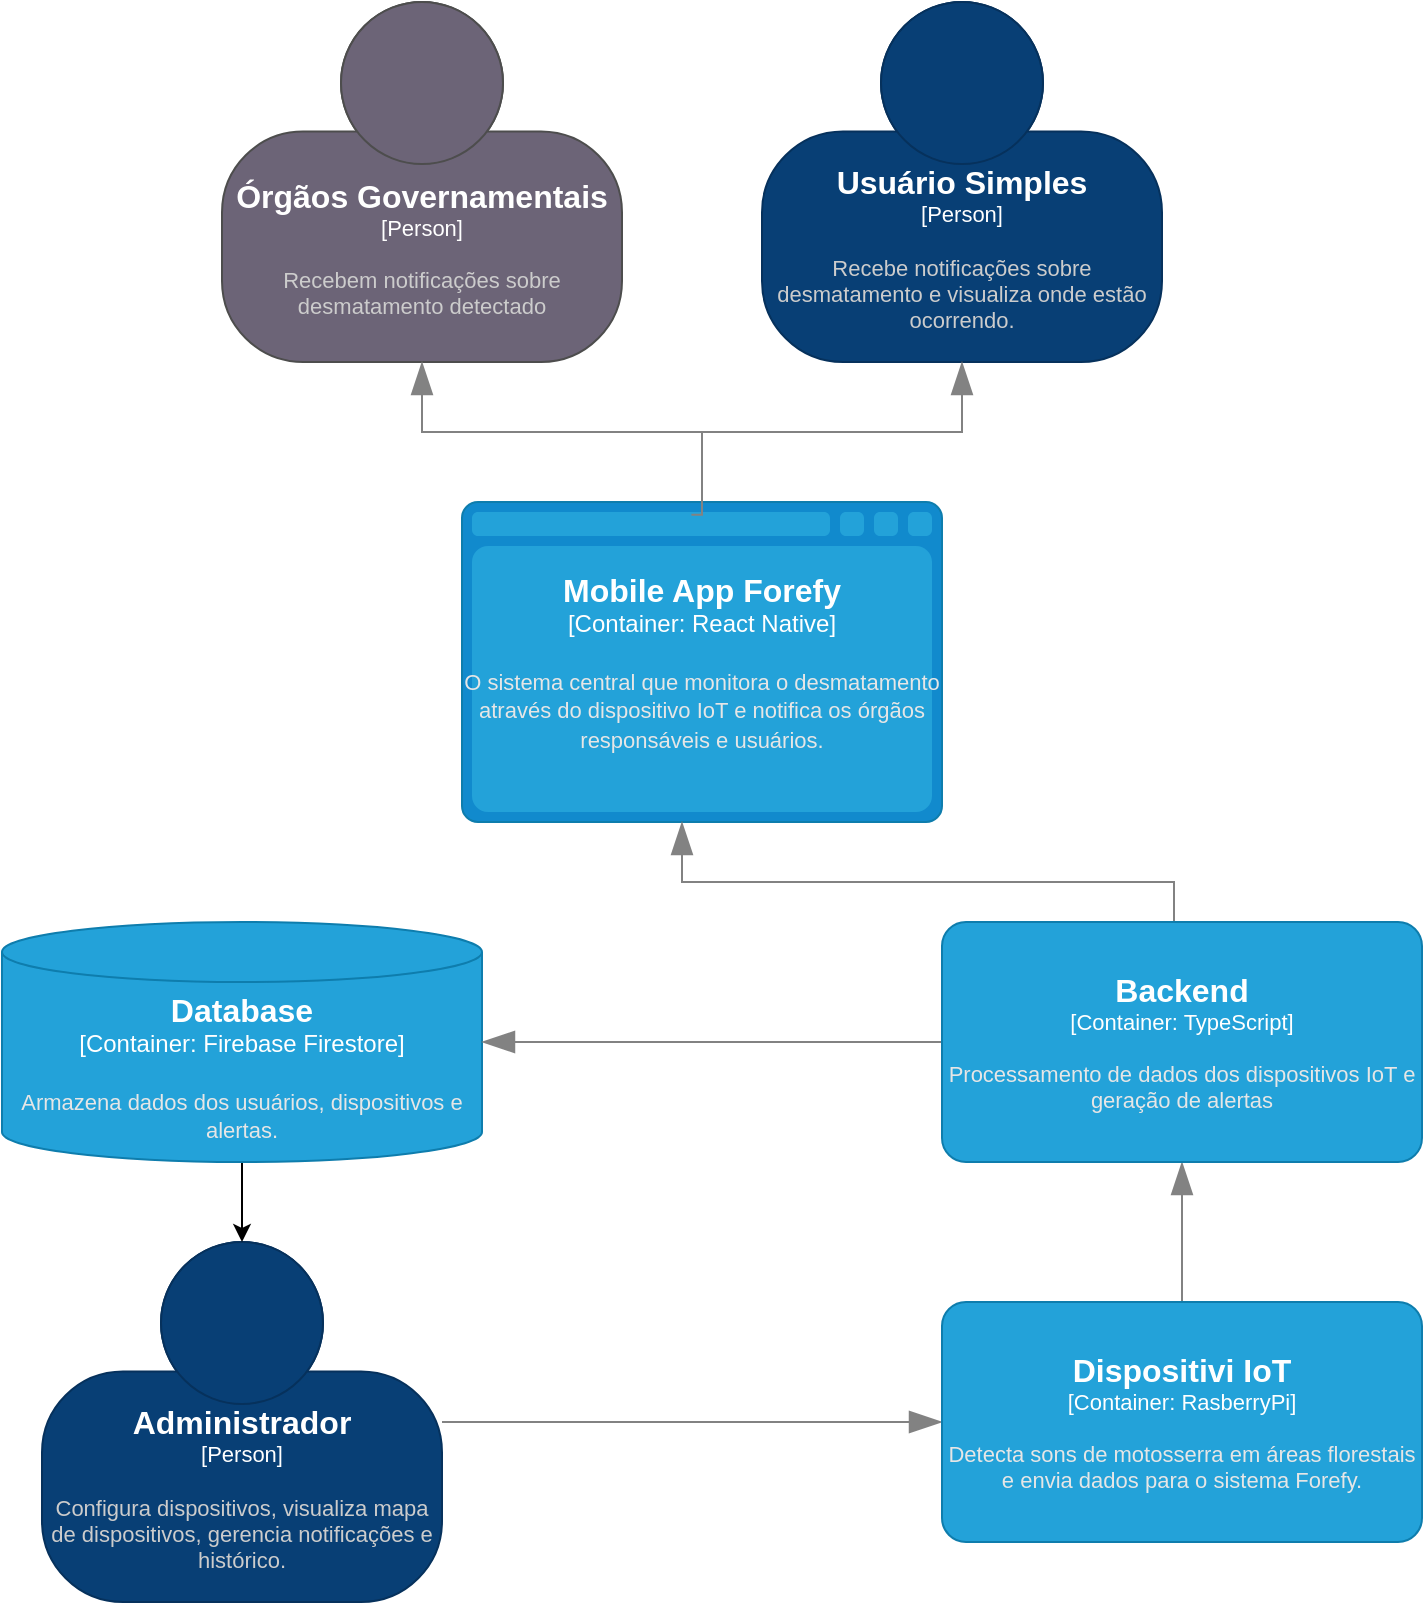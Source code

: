 <mxfile version="24.7.17">
  <diagram name="Página-1" id="OMB5d-vrNilDDd3cqsUR">
    <mxGraphModel dx="1175" dy="705" grid="1" gridSize="10" guides="1" tooltips="1" connect="1" arrows="1" fold="1" page="1" pageScale="1" pageWidth="827" pageHeight="1169" math="0" shadow="0">
      <root>
        <mxCell id="0" />
        <mxCell id="1" parent="0" />
        <object placeholders="1" c4Name="Administrador" c4Type="Person" c4Description="Configura dispositivos, visualiza mapa de dispositivos, gerencia notificações e histórico." label="&lt;font style=&quot;font-size: 16px&quot;&gt;&lt;b&gt;%c4Name%&lt;/b&gt;&lt;/font&gt;&lt;div&gt;[%c4Type%]&lt;/div&gt;&lt;br&gt;&lt;div&gt;&lt;font style=&quot;font-size: 11px&quot;&gt;&lt;font color=&quot;#cccccc&quot;&gt;%c4Description%&lt;/font&gt;&lt;/div&gt;" id="uuYtMNyaeE4aEMza_Fjd-26">
          <mxCell style="html=1;fontSize=11;dashed=0;whiteSpace=wrap;fillColor=#083F75;strokeColor=#06315C;fontColor=#ffffff;shape=mxgraph.c4.person2;align=center;metaEdit=1;points=[[0.5,0,0],[1,0.5,0],[1,0.75,0],[0.75,1,0],[0.5,1,0],[0.25,1,0],[0,0.75,0],[0,0.5,0]];resizable=0;" vertex="1" parent="1">
            <mxGeometry x="30" y="740" width="200" height="180" as="geometry" />
          </mxCell>
        </object>
        <object placeholders="1" c4Name="Usuário Simples" c4Type="Person" c4Description="Recebe notificações sobre desmatamento e visualiza onde estão ocorrendo." label="&lt;font style=&quot;font-size: 16px&quot;&gt;&lt;b&gt;%c4Name%&lt;/b&gt;&lt;/font&gt;&lt;div&gt;[%c4Type%]&lt;/div&gt;&lt;br&gt;&lt;div&gt;&lt;font style=&quot;font-size: 11px&quot;&gt;&lt;font color=&quot;#cccccc&quot;&gt;%c4Description%&lt;/font&gt;&lt;/div&gt;" id="uuYtMNyaeE4aEMza_Fjd-27">
          <mxCell style="html=1;fontSize=11;dashed=0;whiteSpace=wrap;fillColor=#083F75;strokeColor=#06315C;fontColor=#ffffff;shape=mxgraph.c4.person2;align=center;metaEdit=1;points=[[0.5,0,0],[1,0.5,0],[1,0.75,0],[0.75,1,0],[0.5,1,0],[0.25,1,0],[0,0.75,0],[0,0.5,0]];resizable=0;" vertex="1" parent="1">
            <mxGeometry x="390" y="120" width="200" height="180" as="geometry" />
          </mxCell>
        </object>
        <object placeholders="1" c4Name="Órgãos Governamentais" c4Type="Person" c4Description="Recebem notificações sobre desmatamento detectado" label="&lt;font style=&quot;font-size: 16px&quot;&gt;&lt;b&gt;%c4Name%&lt;/b&gt;&lt;/font&gt;&lt;div&gt;[%c4Type%]&lt;/div&gt;&lt;br&gt;&lt;div&gt;&lt;font style=&quot;font-size: 11px&quot;&gt;&lt;font color=&quot;#cccccc&quot;&gt;%c4Description%&lt;/font&gt;&lt;/div&gt;" id="uuYtMNyaeE4aEMza_Fjd-28">
          <mxCell style="html=1;fontSize=11;dashed=0;whiteSpace=wrap;fillColor=#6C6477;strokeColor=#4D4D4D;fontColor=#ffffff;shape=mxgraph.c4.person2;align=center;metaEdit=1;points=[[0.5,0,0],[1,0.5,0],[1,0.75,0],[0.75,1,0],[0.5,1,0],[0.25,1,0],[0,0.75,0],[0,0.5,0]];resizable=0;" vertex="1" parent="1">
            <mxGeometry x="120" y="120" width="200" height="180" as="geometry" />
          </mxCell>
        </object>
        <object placeholders="1" c4Name="Mobile App Forefy" c4Type="Container" c4Technology="React Native" c4Description="O sistema central que monitora o desmatamento através do dispositivo IoT e notifica os órgãos responsáveis e usuários." label="&lt;font style=&quot;font-size: 16px&quot;&gt;&lt;b&gt;%c4Name%&lt;/b&gt;&lt;/font&gt;&lt;div&gt;[%c4Type%:&amp;nbsp;%c4Technology%]&lt;/div&gt;&lt;br&gt;&lt;div&gt;&lt;font style=&quot;font-size: 11px&quot;&gt;&lt;font color=&quot;#E6E6E6&quot;&gt;%c4Description%&lt;/font&gt;&lt;/div&gt;" id="uuYtMNyaeE4aEMza_Fjd-30">
          <mxCell style="shape=mxgraph.c4.webBrowserContainer2;whiteSpace=wrap;html=1;boundedLbl=1;rounded=0;labelBackgroundColor=none;strokeColor=#118ACD;fillColor=#23A2D9;strokeColor=#118ACD;strokeColor2=#0E7DAD;fontSize=12;fontColor=#ffffff;align=center;metaEdit=1;points=[[0.5,0,0],[1,0.25,0],[1,0.5,0],[1,0.75,0],[0.5,1,0],[0,0.75,0],[0,0.5,0],[0,0.25,0]];resizable=0;" vertex="1" parent="1">
            <mxGeometry x="240" y="370" width="240" height="160" as="geometry" />
          </mxCell>
        </object>
        <object placeholders="1" c4Type="Relationship" id="uuYtMNyaeE4aEMza_Fjd-32">
          <mxCell style="endArrow=blockThin;html=1;fontSize=10;fontColor=#404040;strokeWidth=1;endFill=1;strokeColor=#828282;elbow=vertical;metaEdit=1;endSize=14;startSize=14;jumpStyle=arc;jumpSize=16;rounded=0;edgeStyle=orthogonalEdgeStyle;" edge="1" parent="1" source="uuYtMNyaeE4aEMza_Fjd-48" target="uuYtMNyaeE4aEMza_Fjd-43">
            <mxGeometry width="240" relative="1" as="geometry">
              <mxPoint x="600" y="770" as="sourcePoint" />
              <mxPoint x="600" y="700" as="targetPoint" />
              <Array as="points" />
            </mxGeometry>
          </mxCell>
        </object>
        <object placeholders="1" c4Type="Relationship" id="uuYtMNyaeE4aEMza_Fjd-33">
          <mxCell style="endArrow=blockThin;html=1;fontSize=10;fontColor=#404040;strokeWidth=1;endFill=1;strokeColor=#828282;elbow=vertical;metaEdit=1;endSize=14;startSize=14;jumpStyle=arc;jumpSize=16;rounded=0;edgeStyle=orthogonalEdgeStyle;" edge="1" parent="1" source="uuYtMNyaeE4aEMza_Fjd-43" target="uuYtMNyaeE4aEMza_Fjd-30">
            <mxGeometry width="240" relative="1" as="geometry">
              <mxPoint x="595.92" y="582.4" as="sourcePoint" />
              <mxPoint x="500" y="620" as="targetPoint" />
              <Array as="points">
                <mxPoint x="596" y="560" />
                <mxPoint x="350" y="560" />
              </Array>
            </mxGeometry>
          </mxCell>
        </object>
        <object placeholders="1" c4Type="Relationship" id="uuYtMNyaeE4aEMza_Fjd-34">
          <mxCell style="endArrow=blockThin;html=1;fontSize=10;fontColor=#404040;strokeWidth=1;endFill=1;strokeColor=#828282;elbow=vertical;metaEdit=1;endSize=14;startSize=14;jumpStyle=arc;jumpSize=16;rounded=0;edgeStyle=orthogonalEdgeStyle;" edge="1" parent="1" source="uuYtMNyaeE4aEMza_Fjd-30" target="uuYtMNyaeE4aEMza_Fjd-28">
            <mxGeometry width="240" relative="1" as="geometry">
              <mxPoint x="260" y="340" as="sourcePoint" />
              <mxPoint x="500" y="340" as="targetPoint" />
            </mxGeometry>
          </mxCell>
        </object>
        <object placeholders="1" c4Type="Relationship" id="uuYtMNyaeE4aEMza_Fjd-35">
          <mxCell style="endArrow=blockThin;html=1;fontSize=10;fontColor=#404040;strokeWidth=1;endFill=1;strokeColor=#828282;elbow=vertical;metaEdit=1;endSize=14;startSize=14;jumpStyle=arc;jumpSize=16;rounded=0;edgeStyle=orthogonalEdgeStyle;exitX=0.478;exitY=0.04;exitDx=0;exitDy=0;exitPerimeter=0;" edge="1" parent="1" source="uuYtMNyaeE4aEMza_Fjd-30" target="uuYtMNyaeE4aEMza_Fjd-27">
            <mxGeometry width="240" relative="1" as="geometry">
              <mxPoint x="260" y="340" as="sourcePoint" />
              <mxPoint x="500" y="340" as="targetPoint" />
              <Array as="points">
                <mxPoint x="360" y="376" />
                <mxPoint x="360" y="335" />
                <mxPoint x="490" y="335" />
              </Array>
            </mxGeometry>
          </mxCell>
        </object>
        <object placeholders="1" c4Type="Relationship" id="uuYtMNyaeE4aEMza_Fjd-36">
          <mxCell style="endArrow=blockThin;html=1;fontSize=10;fontColor=#404040;strokeWidth=1;endFill=1;strokeColor=#828282;elbow=vertical;metaEdit=1;endSize=14;startSize=14;jumpStyle=arc;jumpSize=16;rounded=0;edgeStyle=orthogonalEdgeStyle;" edge="1" parent="1" source="uuYtMNyaeE4aEMza_Fjd-26" target="uuYtMNyaeE4aEMza_Fjd-48">
            <mxGeometry width="240" relative="1" as="geometry">
              <mxPoint x="220" y="800" as="sourcePoint" />
              <mxPoint x="480" y="830" as="targetPoint" />
            </mxGeometry>
          </mxCell>
        </object>
        <mxCell id="uuYtMNyaeE4aEMza_Fjd-44" value="" style="edgeStyle=orthogonalEdgeStyle;rounded=0;orthogonalLoop=1;jettySize=auto;html=1;" edge="1" parent="1" source="uuYtMNyaeE4aEMza_Fjd-40" target="uuYtMNyaeE4aEMza_Fjd-26">
          <mxGeometry relative="1" as="geometry" />
        </mxCell>
        <object placeholders="1" c4Name="Database" c4Type="Container" c4Technology="Firebase Firestore" c4Description="Armazena dados dos usuários, dispositivos e alertas." label="&lt;font style=&quot;font-size: 16px&quot;&gt;&lt;b&gt;%c4Name%&lt;/b&gt;&lt;/font&gt;&lt;div&gt;[%c4Type%:&amp;nbsp;%c4Technology%]&lt;/div&gt;&lt;br&gt;&lt;div&gt;&lt;font style=&quot;font-size: 11px&quot;&gt;&lt;font color=&quot;#E6E6E6&quot;&gt;%c4Description%&lt;/font&gt;&lt;/div&gt;" id="uuYtMNyaeE4aEMza_Fjd-40">
          <mxCell style="shape=cylinder3;size=15;whiteSpace=wrap;html=1;boundedLbl=1;rounded=0;labelBackgroundColor=none;fillColor=#23A2D9;fontSize=12;fontColor=#ffffff;align=center;strokeColor=#0E7DAD;metaEdit=1;points=[[0.5,0,0],[1,0.25,0],[1,0.5,0],[1,0.75,0],[0.5,1,0],[0,0.75,0],[0,0.5,0],[0,0.25,0]];resizable=0;" vertex="1" parent="1">
            <mxGeometry x="10" y="580" width="240" height="120" as="geometry" />
          </mxCell>
        </object>
        <object placeholders="1" c4Type="Relationship" id="uuYtMNyaeE4aEMza_Fjd-41">
          <mxCell style="endArrow=blockThin;html=1;fontSize=10;fontColor=#404040;strokeWidth=1;endFill=1;strokeColor=#828282;elbow=vertical;metaEdit=1;endSize=14;startSize=14;jumpStyle=arc;jumpSize=16;rounded=0;edgeStyle=orthogonalEdgeStyle;" edge="1" parent="1" source="uuYtMNyaeE4aEMza_Fjd-43" target="uuYtMNyaeE4aEMza_Fjd-40">
            <mxGeometry width="240" relative="1" as="geometry">
              <mxPoint x="480" y="640" as="sourcePoint" />
              <mxPoint x="530" y="560" as="targetPoint" />
            </mxGeometry>
          </mxCell>
        </object>
        <object placeholders="1" c4Name="Backend" c4Type="Container" c4Technology="TypeScript" c4Description="Processamento de dados dos dispositivos IoT e geração de alertas" label="&lt;font style=&quot;font-size: 16px&quot;&gt;&lt;b&gt;%c4Name%&lt;/b&gt;&lt;/font&gt;&lt;div&gt;[%c4Type%: %c4Technology%]&lt;/div&gt;&lt;br&gt;&lt;div&gt;&lt;font style=&quot;font-size: 11px&quot;&gt;&lt;font color=&quot;#E6E6E6&quot;&gt;%c4Description%&lt;/font&gt;&lt;/div&gt;" id="uuYtMNyaeE4aEMza_Fjd-43">
          <mxCell style="rounded=1;whiteSpace=wrap;html=1;fontSize=11;labelBackgroundColor=none;fillColor=#23A2D9;fontColor=#ffffff;align=center;arcSize=10;strokeColor=#0E7DAD;metaEdit=1;resizable=0;points=[[0.25,0,0],[0.5,0,0],[0.75,0,0],[1,0.25,0],[1,0.5,0],[1,0.75,0],[0.75,1,0],[0.5,1,0],[0.25,1,0],[0,0.75,0],[0,0.5,0],[0,0.25,0]];" vertex="1" parent="1">
            <mxGeometry x="480" y="580" width="240" height="120" as="geometry" />
          </mxCell>
        </object>
        <object placeholders="1" c4Name="Dispositivi IoT" c4Type="Container" c4Technology="RasberryPi" c4Description="Detecta sons de motosserra em áreas florestais e envia dados para o sistema Forefy." label="&lt;font style=&quot;font-size: 16px&quot;&gt;&lt;b&gt;%c4Name%&lt;/b&gt;&lt;/font&gt;&lt;div&gt;[%c4Type%: %c4Technology%]&lt;/div&gt;&lt;br&gt;&lt;div&gt;&lt;font style=&quot;font-size: 11px&quot;&gt;&lt;font color=&quot;#E6E6E6&quot;&gt;%c4Description%&lt;/font&gt;&lt;/div&gt;" id="uuYtMNyaeE4aEMza_Fjd-48">
          <mxCell style="rounded=1;whiteSpace=wrap;html=1;fontSize=11;labelBackgroundColor=none;fillColor=#23A2D9;fontColor=#ffffff;align=center;arcSize=10;strokeColor=#0E7DAD;metaEdit=1;resizable=0;points=[[0.25,0,0],[0.5,0,0],[0.75,0,0],[1,0.25,0],[1,0.5,0],[1,0.75,0],[0.75,1,0],[0.5,1,0],[0.25,1,0],[0,0.75,0],[0,0.5,0],[0,0.25,0]];" vertex="1" parent="1">
            <mxGeometry x="480" y="770" width="240" height="120" as="geometry" />
          </mxCell>
        </object>
      </root>
    </mxGraphModel>
  </diagram>
</mxfile>
